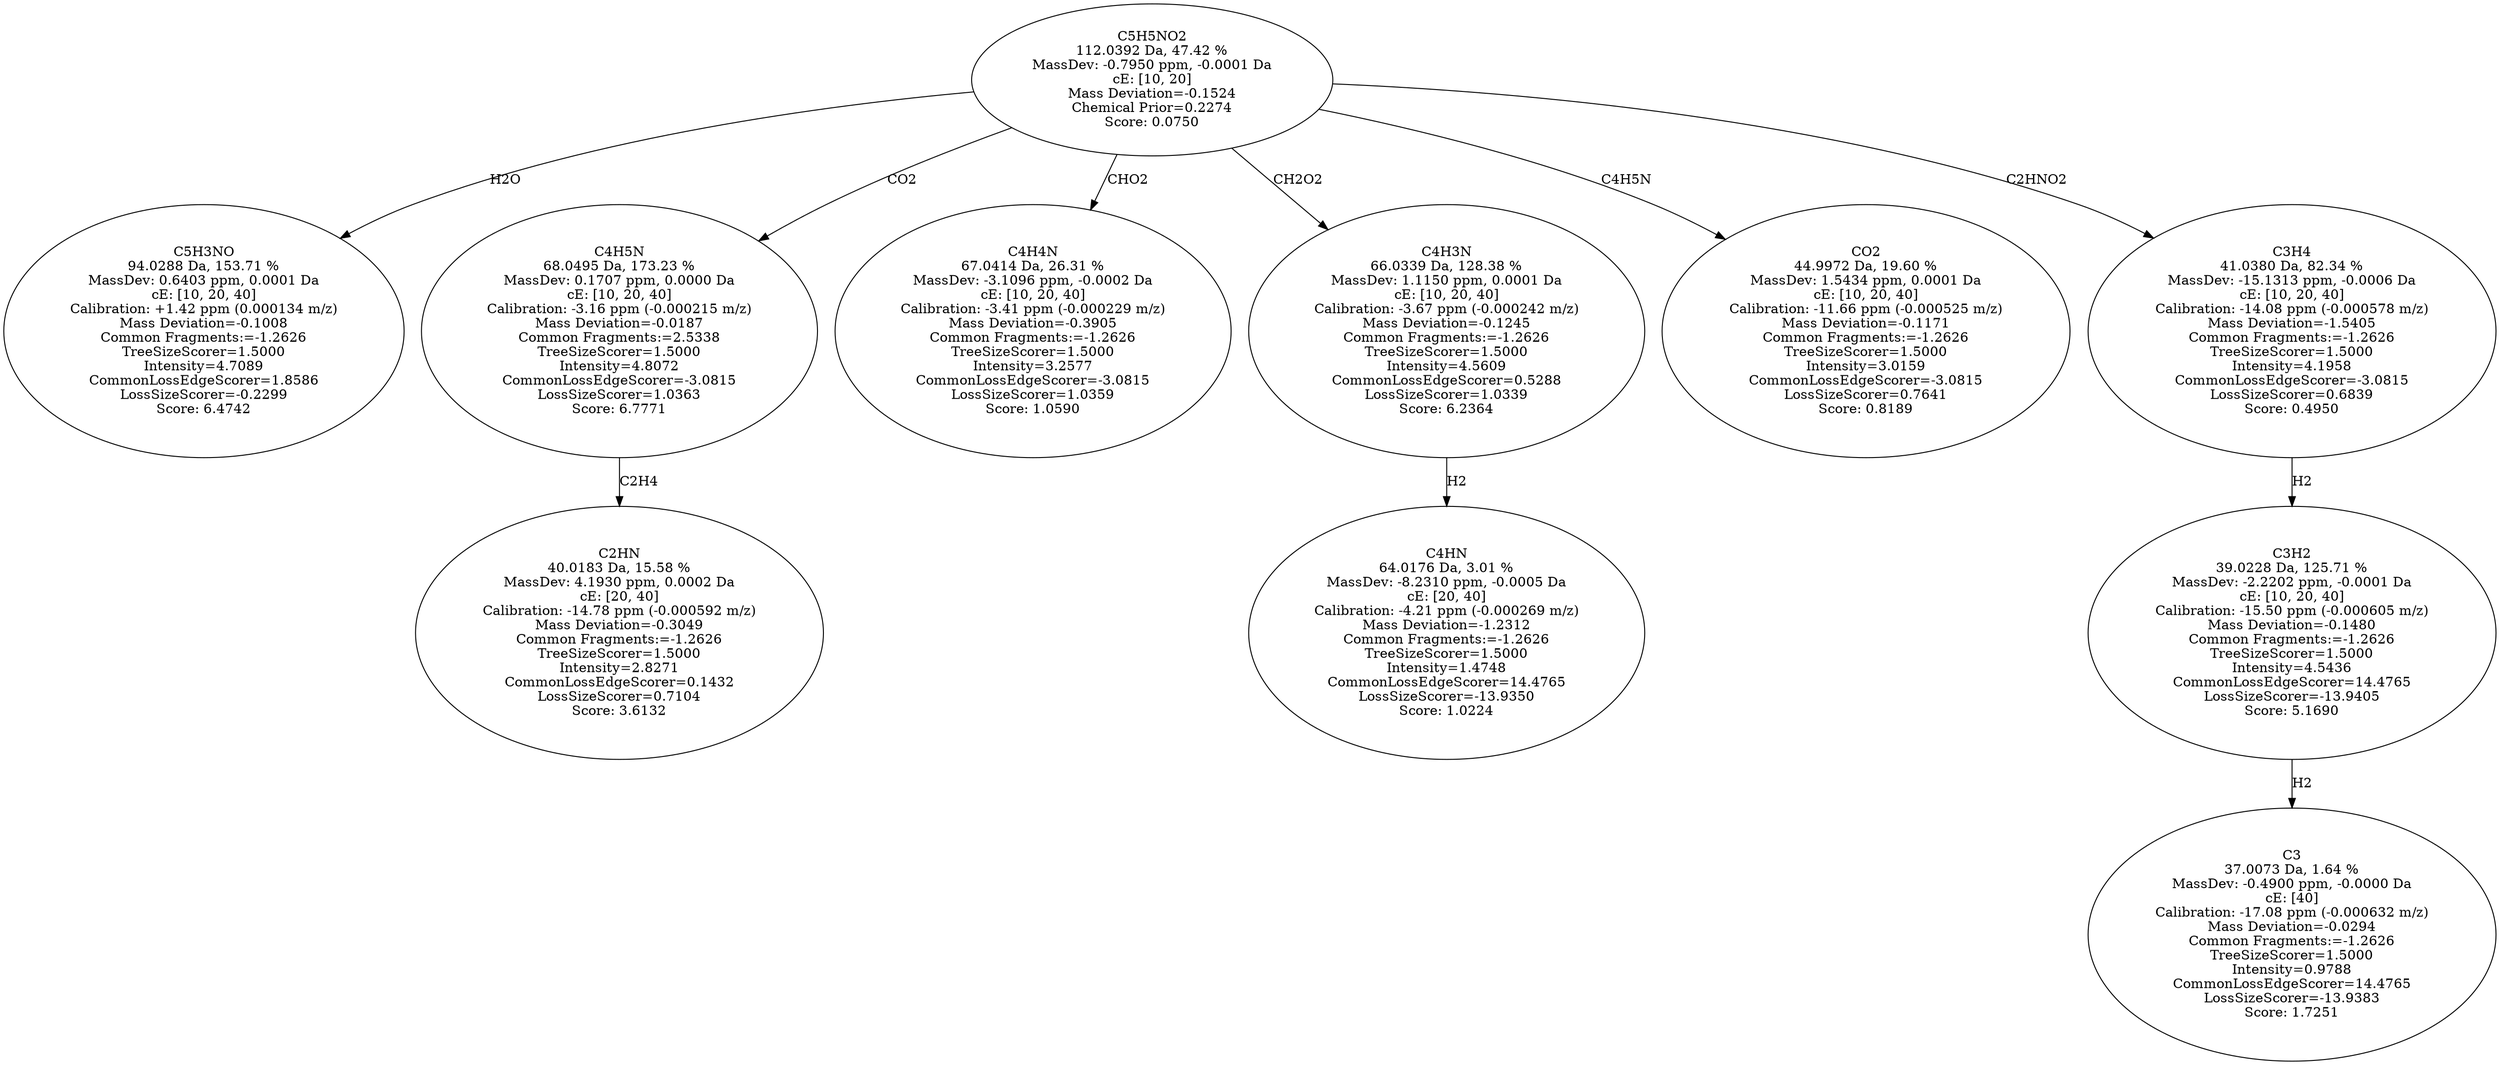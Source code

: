 strict digraph {
v1 [label="C5H3NO\n94.0288 Da, 153.71 %\nMassDev: 0.6403 ppm, 0.0001 Da\ncE: [10, 20, 40]\nCalibration: +1.42 ppm (0.000134 m/z)\nMass Deviation=-0.1008\nCommon Fragments:=-1.2626\nTreeSizeScorer=1.5000\nIntensity=4.7089\nCommonLossEdgeScorer=1.8586\nLossSizeScorer=-0.2299\nScore: 6.4742"];
v2 [label="C2HN\n40.0183 Da, 15.58 %\nMassDev: 4.1930 ppm, 0.0002 Da\ncE: [20, 40]\nCalibration: -14.78 ppm (-0.000592 m/z)\nMass Deviation=-0.3049\nCommon Fragments:=-1.2626\nTreeSizeScorer=1.5000\nIntensity=2.8271\nCommonLossEdgeScorer=0.1432\nLossSizeScorer=0.7104\nScore: 3.6132"];
v3 [label="C4H5N\n68.0495 Da, 173.23 %\nMassDev: 0.1707 ppm, 0.0000 Da\ncE: [10, 20, 40]\nCalibration: -3.16 ppm (-0.000215 m/z)\nMass Deviation=-0.0187\nCommon Fragments:=2.5338\nTreeSizeScorer=1.5000\nIntensity=4.8072\nCommonLossEdgeScorer=-3.0815\nLossSizeScorer=1.0363\nScore: 6.7771"];
v4 [label="C4H4N\n67.0414 Da, 26.31 %\nMassDev: -3.1096 ppm, -0.0002 Da\ncE: [10, 20, 40]\nCalibration: -3.41 ppm (-0.000229 m/z)\nMass Deviation=-0.3905\nCommon Fragments:=-1.2626\nTreeSizeScorer=1.5000\nIntensity=3.2577\nCommonLossEdgeScorer=-3.0815\nLossSizeScorer=1.0359\nScore: 1.0590"];
v5 [label="C4HN\n64.0176 Da, 3.01 %\nMassDev: -8.2310 ppm, -0.0005 Da\ncE: [20, 40]\nCalibration: -4.21 ppm (-0.000269 m/z)\nMass Deviation=-1.2312\nCommon Fragments:=-1.2626\nTreeSizeScorer=1.5000\nIntensity=1.4748\nCommonLossEdgeScorer=14.4765\nLossSizeScorer=-13.9350\nScore: 1.0224"];
v6 [label="C4H3N\n66.0339 Da, 128.38 %\nMassDev: 1.1150 ppm, 0.0001 Da\ncE: [10, 20, 40]\nCalibration: -3.67 ppm (-0.000242 m/z)\nMass Deviation=-0.1245\nCommon Fragments:=-1.2626\nTreeSizeScorer=1.5000\nIntensity=4.5609\nCommonLossEdgeScorer=0.5288\nLossSizeScorer=1.0339\nScore: 6.2364"];
v7 [label="CO2\n44.9972 Da, 19.60 %\nMassDev: 1.5434 ppm, 0.0001 Da\ncE: [10, 20, 40]\nCalibration: -11.66 ppm (-0.000525 m/z)\nMass Deviation=-0.1171\nCommon Fragments:=-1.2626\nTreeSizeScorer=1.5000\nIntensity=3.0159\nCommonLossEdgeScorer=-3.0815\nLossSizeScorer=0.7641\nScore: 0.8189"];
v8 [label="C3\n37.0073 Da, 1.64 %\nMassDev: -0.4900 ppm, -0.0000 Da\ncE: [40]\nCalibration: -17.08 ppm (-0.000632 m/z)\nMass Deviation=-0.0294\nCommon Fragments:=-1.2626\nTreeSizeScorer=1.5000\nIntensity=0.9788\nCommonLossEdgeScorer=14.4765\nLossSizeScorer=-13.9383\nScore: 1.7251"];
v9 [label="C3H2\n39.0228 Da, 125.71 %\nMassDev: -2.2202 ppm, -0.0001 Da\ncE: [10, 20, 40]\nCalibration: -15.50 ppm (-0.000605 m/z)\nMass Deviation=-0.1480\nCommon Fragments:=-1.2626\nTreeSizeScorer=1.5000\nIntensity=4.5436\nCommonLossEdgeScorer=14.4765\nLossSizeScorer=-13.9405\nScore: 5.1690"];
v10 [label="C3H4\n41.0380 Da, 82.34 %\nMassDev: -15.1313 ppm, -0.0006 Da\ncE: [10, 20, 40]\nCalibration: -14.08 ppm (-0.000578 m/z)\nMass Deviation=-1.5405\nCommon Fragments:=-1.2626\nTreeSizeScorer=1.5000\nIntensity=4.1958\nCommonLossEdgeScorer=-3.0815\nLossSizeScorer=0.6839\nScore: 0.4950"];
v11 [label="C5H5NO2\n112.0392 Da, 47.42 %\nMassDev: -0.7950 ppm, -0.0001 Da\ncE: [10, 20]\nMass Deviation=-0.1524\nChemical Prior=0.2274\nScore: 0.0750"];
v11 -> v1 [label="H2O"];
v3 -> v2 [label="C2H4"];
v11 -> v3 [label="CO2"];
v11 -> v4 [label="CHO2"];
v6 -> v5 [label="H2"];
v11 -> v6 [label="CH2O2"];
v11 -> v7 [label="C4H5N"];
v9 -> v8 [label="H2"];
v10 -> v9 [label="H2"];
v11 -> v10 [label="C2HNO2"];
}